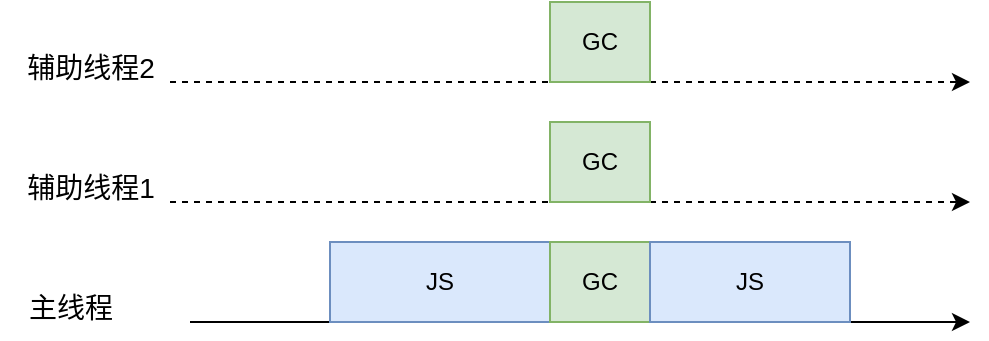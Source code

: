 <mxfile version="24.7.16">
  <diagram name="第 1 页" id="6_owP4Wbt96kM3nH-9n2">
    <mxGraphModel dx="954" dy="605" grid="1" gridSize="10" guides="1" tooltips="1" connect="1" arrows="1" fold="1" page="1" pageScale="1" pageWidth="827" pageHeight="1169" math="0" shadow="0">
      <root>
        <mxCell id="0" />
        <mxCell id="1" parent="0" />
        <mxCell id="oPPP4PfQ4fEj6W_qTHcY-1" value="" style="endArrow=classic;html=1;rounded=0;" edge="1" parent="1">
          <mxGeometry width="50" height="50" relative="1" as="geometry">
            <mxPoint x="180" y="300" as="sourcePoint" />
            <mxPoint x="570" y="300" as="targetPoint" />
          </mxGeometry>
        </mxCell>
        <mxCell id="oPPP4PfQ4fEj6W_qTHcY-2" value="JS" style="rounded=0;whiteSpace=wrap;html=1;fillColor=#dae8fc;strokeColor=#6c8ebf;" vertex="1" parent="1">
          <mxGeometry x="250" y="260" width="110" height="40" as="geometry" />
        </mxCell>
        <mxCell id="oPPP4PfQ4fEj6W_qTHcY-3" value="GC" style="rounded=0;whiteSpace=wrap;html=1;fillColor=#d5e8d4;strokeColor=#82b366;" vertex="1" parent="1">
          <mxGeometry x="360" y="260" width="50" height="40" as="geometry" />
        </mxCell>
        <mxCell id="oPPP4PfQ4fEj6W_qTHcY-5" value="JS" style="rounded=0;whiteSpace=wrap;html=1;fillColor=#dae8fc;strokeColor=#6c8ebf;" vertex="1" parent="1">
          <mxGeometry x="410" y="260" width="100" height="40" as="geometry" />
        </mxCell>
        <mxCell id="oPPP4PfQ4fEj6W_qTHcY-10" value="" style="endArrow=classic;html=1;rounded=0;dashed=1;" edge="1" parent="1">
          <mxGeometry width="50" height="50" relative="1" as="geometry">
            <mxPoint x="170" y="240" as="sourcePoint" />
            <mxPoint x="570" y="240" as="targetPoint" />
          </mxGeometry>
        </mxCell>
        <mxCell id="oPPP4PfQ4fEj6W_qTHcY-11" value="&lt;font style=&quot;font-size: 14px;&quot;&gt;主线程&lt;/font&gt;" style="text;html=1;align=center;verticalAlign=middle;resizable=0;points=[];autosize=1;strokeColor=none;fillColor=none;" vertex="1" parent="1">
          <mxGeometry x="85" y="278" width="70" height="30" as="geometry" />
        </mxCell>
        <mxCell id="oPPP4PfQ4fEj6W_qTHcY-12" value="&lt;font style=&quot;font-size: 14px;&quot;&gt;辅助线程1&lt;/font&gt;" style="text;html=1;align=center;verticalAlign=middle;resizable=0;points=[];autosize=1;strokeColor=none;fillColor=none;" vertex="1" parent="1">
          <mxGeometry x="85" y="218" width="90" height="30" as="geometry" />
        </mxCell>
        <mxCell id="oPPP4PfQ4fEj6W_qTHcY-13" value="GC" style="rounded=0;whiteSpace=wrap;html=1;fillColor=#d5e8d4;strokeColor=#82b366;" vertex="1" parent="1">
          <mxGeometry x="360" y="200" width="50" height="40" as="geometry" />
        </mxCell>
        <mxCell id="oPPP4PfQ4fEj6W_qTHcY-14" value="" style="endArrow=classic;html=1;rounded=0;dashed=1;" edge="1" parent="1">
          <mxGeometry width="50" height="50" relative="1" as="geometry">
            <mxPoint x="170" y="180" as="sourcePoint" />
            <mxPoint x="570" y="180" as="targetPoint" />
          </mxGeometry>
        </mxCell>
        <mxCell id="oPPP4PfQ4fEj6W_qTHcY-15" value="&lt;font style=&quot;font-size: 14px;&quot;&gt;辅助线程2&lt;/font&gt;" style="text;html=1;align=center;verticalAlign=middle;resizable=0;points=[];autosize=1;strokeColor=none;fillColor=none;" vertex="1" parent="1">
          <mxGeometry x="85" y="158" width="90" height="30" as="geometry" />
        </mxCell>
        <mxCell id="oPPP4PfQ4fEj6W_qTHcY-16" value="GC" style="rounded=0;whiteSpace=wrap;html=1;fillColor=#d5e8d4;strokeColor=#82b366;" vertex="1" parent="1">
          <mxGeometry x="360" y="140" width="50" height="40" as="geometry" />
        </mxCell>
      </root>
    </mxGraphModel>
  </diagram>
</mxfile>
